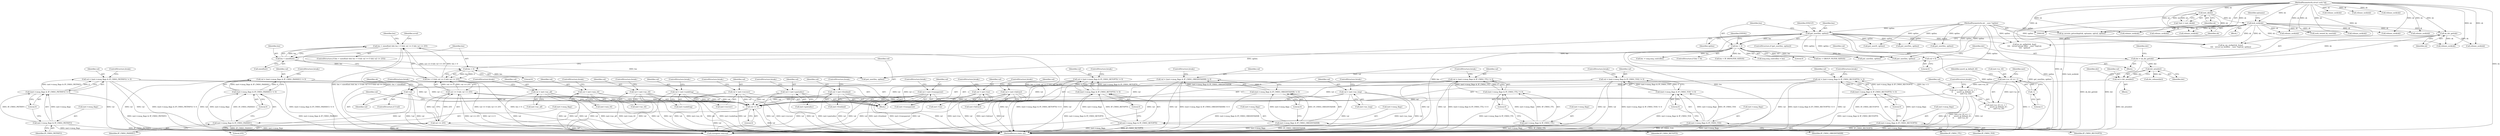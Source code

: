 digraph "0_linux_f6d8bd051c391c1c0458a30b2a7abcd939329259_25@API" {
"1000644" [label="(Call,len < sizeof(int) && len > 0 && val >= 0 && val <= 255)"];
"1000645" [label="(Call,len < sizeof(int))"];
"1000138" [label="(Call,len < 0)"];
"1000131" [label="(Call,get_user(len, optlen))"];
"1000105" [label="(MethodParameterIn,int __user *optlen)"];
"1000649" [label="(Call,len > 0 && val >= 0 && val <= 255)"];
"1000650" [label="(Call,len > 0)"];
"1000653" [label="(Call,val >= 0 && val <= 255)"];
"1000654" [label="(Call,val >= 0)"];
"1000629" [label="(Call,val = inet->min_ttl)"];
"1000222" [label="(Call,val = (inet->cmsg_flags & IP_CMSG_PKTINFO) != 0)"];
"1000224" [label="(Call,(inet->cmsg_flags & IP_CMSG_PKTINFO) != 0)"];
"1000225" [label="(Call,inet->cmsg_flags & IP_CMSG_PKTINFO)"];
"1000506" [label="(Call,val = inet->mc_all)"];
"1000378" [label="(Call,val = inet->mc_ttl)"];
"1000328" [label="(Call,val = inet->nodefrag)"];
"1000277" [label="(Call,val = (inet->cmsg_flags & IP_CMSG_PASSSEC) != 0)"];
"1000279" [label="(Call,(inet->cmsg_flags & IP_CMSG_PASSSEC) != 0)"];
"1000280" [label="(Call,inet->cmsg_flags & IP_CMSG_PASSSEC)"];
"1000299" [label="(Call,val = inet->tos)"];
"1000321" [label="(Call,val = inet->hdrincl)"];
"1000385" [label="(Call,val = inet->mc_loop)"];
"1000622" [label="(Call,val = inet->transparent)"];
"1000335" [label="(Call,val = inet->pmtudisc)"];
"1000306" [label="(Call,val = (inet->uc_ttl == -1 ?\n\t\t       sysctl_ip_default_ttl :\n\t\t       inet->uc_ttl))"];
"1000309" [label="(Call,inet->uc_ttl == -1)"];
"1000313" [label="(Call,-1)"];
"1000615" [label="(Call,val = inet->freebind)"];
"1000288" [label="(Call,val = (inet->cmsg_flags & IP_CMSG_ORIGDSTADDR) != 0)"];
"1000290" [label="(Call,(inet->cmsg_flags & IP_CMSG_ORIGDSTADDR) != 0)"];
"1000291" [label="(Call,inet->cmsg_flags & IP_CMSG_ORIGDSTADDR)"];
"1000266" [label="(Call,val = (inet->cmsg_flags & IP_CMSG_RETOPTS) != 0)"];
"1000268" [label="(Call,(inet->cmsg_flags & IP_CMSG_RETOPTS) != 0)"];
"1000269" [label="(Call,inet->cmsg_flags & IP_CMSG_RETOPTS)"];
"1000233" [label="(Call,val = (inet->cmsg_flags & IP_CMSG_TTL) != 0)"];
"1000235" [label="(Call,(inet->cmsg_flags & IP_CMSG_TTL) != 0)"];
"1000236" [label="(Call,inet->cmsg_flags & IP_CMSG_TTL)"];
"1000361" [label="(Call,!val)"];
"1000344" [label="(Call,val = 0)"];
"1000354" [label="(Call,val = dst_mtu(dst))"];
"1000356" [label="(Call,dst_mtu(dst))"];
"1000347" [label="(Call,dst = sk_dst_get(sk))"];
"1000349" [label="(Call,sk_dst_get(sk))"];
"1000144" [label="(Call,lock_sock(sk))"];
"1000110" [label="(Call,inet_sk(sk))"];
"1000101" [label="(MethodParameterIn,struct sock *sk)"];
"1000371" [label="(Call,val = inet->recverr)"];
"1000244" [label="(Call,val = (inet->cmsg_flags & IP_CMSG_TOS) != 0)"];
"1000246" [label="(Call,(inet->cmsg_flags & IP_CMSG_TOS) != 0)"];
"1000247" [label="(Call,inet->cmsg_flags & IP_CMSG_TOS)"];
"1000255" [label="(Call,val = (inet->cmsg_flags & IP_CMSG_RECVOPTS) != 0)"];
"1000257" [label="(Call,(inet->cmsg_flags & IP_CMSG_RECVOPTS) != 0)"];
"1000258" [label="(Call,inet->cmsg_flags & IP_CMSG_RECVOPTS)"];
"1000657" [label="(Call,val <= 255)"];
"1000641" [label="(Call,release_sock(sk))"];
"1000404" [label="(Call,put_user(len, optlen))"];
"1000281" [label="(Call,inet->cmsg_flags)"];
"1000244" [label="(Call,val = (inet->cmsg_flags & IP_CMSG_TOS) != 0)"];
"1000624" [label="(Call,inet->transparent)"];
"1000354" [label="(Call,val = dst_mtu(dst))"];
"1000296" [label="(Literal,0)"];
"1000246" [label="(Call,(inet->cmsg_flags & IP_CMSG_TOS) != 0)"];
"1000706" [label="(MethodReturn,static int)"];
"1000468" [label="(Call,len < GROUP_FILTER_SIZE(0))"];
"1000140" [label="(Literal,0)"];
"1000105" [label="(MethodParameterIn,int __user *optlen)"];
"1000314" [label="(Literal,1)"];
"1000330" [label="(Call,inet->nodefrag)"];
"1000235" [label="(Call,(inet->cmsg_flags & IP_CMSG_TTL) != 0)"];
"1000386" [label="(Identifier,val)"];
"1000251" [label="(Identifier,IP_CMSG_TOS)"];
"1000267" [label="(Identifier,val)"];
"1000300" [label="(Identifier,val)"];
"1000266" [label="(Call,val = (inet->cmsg_flags & IP_CMSG_RETOPTS) != 0)"];
"1000258" [label="(Call,inet->cmsg_flags & IP_CMSG_RECVOPTS)"];
"1000317" [label="(Identifier,inet)"];
"1000257" [label="(Call,(inet->cmsg_flags & IP_CMSG_RECVOPTS) != 0)"];
"1000658" [label="(Identifier,val)"];
"1000111" [label="(Identifier,sk)"];
"1000106" [label="(Block,)"];
"1000280" [label="(Call,inet->cmsg_flags & IP_CMSG_PASSSEC)"];
"1000378" [label="(Call,val = inet->mc_ttl)"];
"1000297" [label="(ControlStructure,break;)"];
"1000646" [label="(Identifier,len)"];
"1000145" [label="(Identifier,sk)"];
"1000340" [label="(ControlStructure,break;)"];
"1000342" [label="(Block,)"];
"1000486" [label="(Call,release_sock(sk))"];
"1000364" [label="(Call,release_sock(sk))"];
"1000644" [label="(Call,len < sizeof(int) && len > 0 && val >= 0 && val <= 255)"];
"1000620" [label="(ControlStructure,break;)"];
"1000345" [label="(Identifier,val)"];
"1000605" [label="(Call,len -= msg.msg_controllen)"];
"1000241" [label="(Literal,0)"];
"1000690" [label="(Identifier,len)"];
"1000328" [label="(Call,val = inet->nodefrag)"];
"1000236" [label="(Call,inet->cmsg_flags & IP_CMSG_TTL)"];
"1000277" [label="(Call,val = (inet->cmsg_flags & IP_CMSG_PASSSEC) != 0)"];
"1000615" [label="(Call,val = inet->freebind)"];
"1000335" [label="(Call,val = inet->pmtudisc)"];
"1000515" [label="(Call,release_sock(sk))"];
"1000385" [label="(Call,val = inet->mc_loop)"];
"1000350" [label="(Identifier,sk)"];
"1000226" [label="(Call,inet->cmsg_flags)"];
"1000344" [label="(Call,val = 0)"];
"1000101" [label="(MethodParameterIn,struct sock *sk)"];
"1000259" [label="(Call,inet->cmsg_flags)"];
"1000108" [label="(Call,*inet = inet_sk(sk))"];
"1000242" [label="(ControlStructure,break;)"];
"1000203" [label="(Call,put_user(len, optlen))"];
"1000346" [label="(Literal,0)"];
"1000284" [label="(Identifier,IP_CMSG_PASSSEC)"];
"1000627" [label="(ControlStructure,break;)"];
"1000650" [label="(Call,len > 0)"];
"1000233" [label="(Call,val = (inet->cmsg_flags & IP_CMSG_TTL) != 0)"];
"1000147" [label="(Identifier,optname)"];
"1000657" [label="(Call,val <= 255)"];
"1000275" [label="(ControlStructure,break;)"];
"1000240" [label="(Identifier,IP_CMSG_TTL)"];
"1000222" [label="(Call,val = (inet->cmsg_flags & IP_CMSG_PKTINFO) != 0)"];
"1000229" [label="(Identifier,IP_CMSG_PKTINFO)"];
"1000652" [label="(Literal,0)"];
"1000252" [label="(Literal,0)"];
"1000274" [label="(Literal,0)"];
"1000376" [label="(ControlStructure,break;)"];
"1000431" [label="(Call,release_sock(sk))"];
"1000473" [label="(Call,release_sock(sk))"];
"1000263" [label="(Literal,0)"];
"1000132" [label="(Identifier,len)"];
"1000137" [label="(ControlStructure,if (len < 0))"];
"1000285" [label="(Literal,0)"];
"1000295" [label="(Identifier,IP_CMSG_ORIGDSTADDR)"];
"1000269" [label="(Call,inet->cmsg_flags & IP_CMSG_RETOPTS)"];
"1000234" [label="(Identifier,val)"];
"1000255" [label="(Call,val = (inet->cmsg_flags & IP_CMSG_RECVOPTS) != 0)"];
"1000256" [label="(Identifier,val)"];
"1000352" [label="(Identifier,dst)"];
"1000188" [label="(Call,release_sock(sk))"];
"1000279" [label="(Call,(inet->cmsg_flags & IP_CMSG_PASSSEC) != 0)"];
"1000143" [label="(Identifier,EINVAL)"];
"1000507" [label="(Identifier,val)"];
"1000459" [label="(Call,release_sock(sk))"];
"1000501" [label="(Call,release_sock(sk))"];
"1000631" [label="(Call,inet->min_ttl)"];
"1000262" [label="(Identifier,IP_CMSG_RECVOPTS)"];
"1000426" [label="(Call,len < IP_MSFILTER_SIZE(0))"];
"1000337" [label="(Call,inet->pmtudisc)"];
"1000365" [label="(Identifier,sk)"];
"1000336" [label="(Identifier,val)"];
"1000654" [label="(Call,val >= 0)"];
"1000656" [label="(Literal,0)"];
"1000373" [label="(Call,inet->recverr)"];
"1000138" [label="(Call,len < 0)"];
"1000237" [label="(Call,inet->cmsg_flags)"];
"1000268" [label="(Call,(inet->cmsg_flags & IP_CMSG_RETOPTS) != 0)"];
"1000323" [label="(Call,inet->hdrincl)"];
"1000315" [label="(Identifier,sysctl_ip_default_ttl)"];
"1000353" [label="(Block,)"];
"1000110" [label="(Call,inet_sk(sk))"];
"1000634" [label="(ControlStructure,break;)"];
"1000387" [label="(Call,inet->mc_loop)"];
"1000253" [label="(ControlStructure,break;)"];
"1000270" [label="(Call,inet->cmsg_flags)"];
"1000223" [label="(Identifier,val)"];
"1000630" [label="(Identifier,val)"];
"1000308" [label="(Call,inet->uc_ttl == -1 ?\n\t\t       sysctl_ip_default_ttl :\n\t\t       inet->uc_ttl)"];
"1000671" [label="(Call,put_user(len, optlen))"];
"1000347" [label="(Call,dst = sk_dst_get(sk))"];
"1000493" [label="(Call,ip_mc_gsfget(sk, &gsf,\n\t\t\t\t   (struct group_filter __user *)optval,\n\t\t\t\t   optlen))"];
"1000383" [label="(ControlStructure,break;)"];
"1000356" [label="(Call,dst_mtu(dst))"];
"1000357" [label="(Identifier,dst)"];
"1000349" [label="(Call,sk_dst_get(sk))"];
"1000645" [label="(Call,len < sizeof(int))"];
"1000310" [label="(Call,inet->uc_ttl)"];
"1000165" [label="(Call,sock_owned_by_user(sk))"];
"1000511" [label="(ControlStructure,break;)"];
"1000309" [label="(Call,inet->uc_ttl == -1)"];
"1000197" [label="(Call,put_user(0, optlen))"];
"1000371" [label="(Call,val = inet->recverr)"];
"1000326" [label="(ControlStructure,break;)"];
"1000659" [label="(Literal,255)"];
"1000333" [label="(ControlStructure,break;)"];
"1000225" [label="(Call,inet->cmsg_flags & IP_CMSG_PKTINFO)"];
"1000304" [label="(ControlStructure,break;)"];
"1000231" [label="(ControlStructure,break;)"];
"1000329" [label="(Identifier,val)"];
"1000617" [label="(Call,inet->freebind)"];
"1000248" [label="(Call,inet->cmsg_flags)"];
"1000360" [label="(ControlStructure,if (!val))"];
"1000307" [label="(Identifier,val)"];
"1000653" [label="(Call,val >= 0 && val <= 255)"];
"1000148" [label="(Block,)"];
"1000390" [label="(ControlStructure,break;)"];
"1000286" [label="(ControlStructure,break;)"];
"1000623" [label="(Identifier,val)"];
"1000664" [label="(Call,(unsigned char)val)"];
"1000611" [label="(Call,put_user(len, optlen))"];
"1000380" [label="(Call,inet->mc_ttl)"];
"1000289" [label="(Identifier,val)"];
"1000451" [label="(Call,ip_mc_msfget(sk, &msf,\n\t\t\t\t   (struct ip_msfilter __user *)optval, optlen))"];
"1000506" [label="(Call,val = inet->mc_all)"];
"1000299" [label="(Call,val = inet->tos)"];
"1000361" [label="(Call,!val)"];
"1000291" [label="(Call,inet->cmsg_flags & IP_CMSG_ORIGDSTADDR)"];
"1000372" [label="(Identifier,val)"];
"1000144" [label="(Call,lock_sock(sk))"];
"1000531" [label="(Call,msg.msg_controllen = len)"];
"1000369" [label="(ControlStructure,break;)"];
"1000321" [label="(Call,val = inet->hdrincl)"];
"1000348" [label="(Identifier,dst)"];
"1000273" [label="(Identifier,IP_CMSG_RETOPTS)"];
"1000136" [label="(Identifier,EFAULT)"];
"1000319" [label="(ControlStructure,break;)"];
"1000622" [label="(Call,val = inet->transparent)"];
"1000359" [label="(Identifier,dst)"];
"1000301" [label="(Call,inet->tos)"];
"1000508" [label="(Call,inet->mc_all)"];
"1000636" [label="(Call,release_sock(sk))"];
"1000355" [label="(Identifier,val)"];
"1000647" [label="(Call,sizeof(int))"];
"1000655" [label="(Identifier,val)"];
"1000131" [label="(Call,get_user(len, optlen))"];
"1000290" [label="(Call,(inet->cmsg_flags & IP_CMSG_ORIGDSTADDR) != 0)"];
"1000133" [label="(Identifier,optlen)"];
"1000651" [label="(Identifier,len)"];
"1000230" [label="(Literal,0)"];
"1000401" [label="(Call,release_sock(sk))"];
"1000313" [label="(Call,-1)"];
"1000629" [label="(Call,val = inet->min_ttl)"];
"1000663" [label="(Identifier,ucval)"];
"1000689" [label="(Call,put_user(len, optlen))"];
"1000643" [label="(ControlStructure,if (len < sizeof(int) && len > 0 && val >= 0 && val <= 255))"];
"1000292" [label="(Call,inet->cmsg_flags)"];
"1000125" [label="(Call,ip_mroute_getsockopt(sk, optname, optval, optlen))"];
"1000306" [label="(Call,val = (inet->uc_ttl == -1 ?\n\t\t       sysctl_ip_default_ttl :\n\t\t       inet->uc_ttl))"];
"1000139" [label="(Identifier,len)"];
"1000247" [label="(Call,inet->cmsg_flags & IP_CMSG_TOS)"];
"1000288" [label="(Call,val = (inet->cmsg_flags & IP_CMSG_ORIGDSTADDR) != 0)"];
"1000224" [label="(Call,(inet->cmsg_flags & IP_CMSG_PKTINFO) != 0)"];
"1000322" [label="(Identifier,val)"];
"1000264" [label="(ControlStructure,break;)"];
"1000278" [label="(Identifier,val)"];
"1000444" [label="(Call,release_sock(sk))"];
"1000130" [label="(ControlStructure,if (get_user(len, optlen)))"];
"1000616" [label="(Identifier,val)"];
"1000245" [label="(Identifier,val)"];
"1000379" [label="(Identifier,val)"];
"1000649" [label="(Call,len > 0 && val >= 0 && val <= 255)"];
"1000362" [label="(Identifier,val)"];
"1000358" [label="(Call,dst_release(dst))"];
"1000644" -> "1000643"  [label="AST: "];
"1000644" -> "1000645"  [label="CFG: "];
"1000644" -> "1000649"  [label="CFG: "];
"1000645" -> "1000644"  [label="AST: "];
"1000649" -> "1000644"  [label="AST: "];
"1000663" -> "1000644"  [label="CFG: "];
"1000690" -> "1000644"  [label="CFG: "];
"1000644" -> "1000706"  [label="DDG: len < sizeof(int) && len > 0 && val >= 0 && val <= 255"];
"1000644" -> "1000706"  [label="DDG: len > 0 && val >= 0 && val <= 255"];
"1000644" -> "1000706"  [label="DDG: len < sizeof(int)"];
"1000645" -> "1000644"  [label="DDG: len"];
"1000649" -> "1000644"  [label="DDG: len > 0"];
"1000649" -> "1000644"  [label="DDG: val >= 0 && val <= 255"];
"1000645" -> "1000647"  [label="CFG: "];
"1000646" -> "1000645"  [label="AST: "];
"1000647" -> "1000645"  [label="AST: "];
"1000651" -> "1000645"  [label="CFG: "];
"1000138" -> "1000645"  [label="DDG: len"];
"1000645" -> "1000650"  [label="DDG: len"];
"1000645" -> "1000689"  [label="DDG: len"];
"1000138" -> "1000137"  [label="AST: "];
"1000138" -> "1000140"  [label="CFG: "];
"1000139" -> "1000138"  [label="AST: "];
"1000140" -> "1000138"  [label="AST: "];
"1000143" -> "1000138"  [label="CFG: "];
"1000145" -> "1000138"  [label="CFG: "];
"1000138" -> "1000706"  [label="DDG: len"];
"1000138" -> "1000706"  [label="DDG: len < 0"];
"1000131" -> "1000138"  [label="DDG: len"];
"1000138" -> "1000203"  [label="DDG: len"];
"1000138" -> "1000404"  [label="DDG: len"];
"1000138" -> "1000426"  [label="DDG: len"];
"1000138" -> "1000468"  [label="DDG: len"];
"1000138" -> "1000531"  [label="DDG: len"];
"1000138" -> "1000605"  [label="DDG: len"];
"1000131" -> "1000130"  [label="AST: "];
"1000131" -> "1000133"  [label="CFG: "];
"1000132" -> "1000131"  [label="AST: "];
"1000133" -> "1000131"  [label="AST: "];
"1000136" -> "1000131"  [label="CFG: "];
"1000139" -> "1000131"  [label="CFG: "];
"1000131" -> "1000706"  [label="DDG: len"];
"1000131" -> "1000706"  [label="DDG: optlen"];
"1000131" -> "1000706"  [label="DDG: get_user(len, optlen)"];
"1000105" -> "1000131"  [label="DDG: optlen"];
"1000131" -> "1000197"  [label="DDG: optlen"];
"1000131" -> "1000203"  [label="DDG: optlen"];
"1000131" -> "1000404"  [label="DDG: optlen"];
"1000131" -> "1000451"  [label="DDG: optlen"];
"1000131" -> "1000493"  [label="DDG: optlen"];
"1000131" -> "1000611"  [label="DDG: optlen"];
"1000131" -> "1000671"  [label="DDG: optlen"];
"1000131" -> "1000689"  [label="DDG: optlen"];
"1000105" -> "1000100"  [label="AST: "];
"1000105" -> "1000706"  [label="DDG: optlen"];
"1000105" -> "1000125"  [label="DDG: optlen"];
"1000105" -> "1000197"  [label="DDG: optlen"];
"1000105" -> "1000203"  [label="DDG: optlen"];
"1000105" -> "1000404"  [label="DDG: optlen"];
"1000105" -> "1000451"  [label="DDG: optlen"];
"1000105" -> "1000493"  [label="DDG: optlen"];
"1000105" -> "1000611"  [label="DDG: optlen"];
"1000105" -> "1000671"  [label="DDG: optlen"];
"1000105" -> "1000689"  [label="DDG: optlen"];
"1000649" -> "1000650"  [label="CFG: "];
"1000649" -> "1000653"  [label="CFG: "];
"1000650" -> "1000649"  [label="AST: "];
"1000653" -> "1000649"  [label="AST: "];
"1000649" -> "1000706"  [label="DDG: len > 0"];
"1000649" -> "1000706"  [label="DDG: val >= 0 && val <= 255"];
"1000650" -> "1000649"  [label="DDG: len"];
"1000650" -> "1000649"  [label="DDG: 0"];
"1000653" -> "1000649"  [label="DDG: val >= 0"];
"1000653" -> "1000649"  [label="DDG: val <= 255"];
"1000650" -> "1000652"  [label="CFG: "];
"1000651" -> "1000650"  [label="AST: "];
"1000652" -> "1000650"  [label="AST: "];
"1000655" -> "1000650"  [label="CFG: "];
"1000650" -> "1000689"  [label="DDG: len"];
"1000653" -> "1000654"  [label="CFG: "];
"1000653" -> "1000657"  [label="CFG: "];
"1000654" -> "1000653"  [label="AST: "];
"1000657" -> "1000653"  [label="AST: "];
"1000653" -> "1000706"  [label="DDG: val <= 255"];
"1000653" -> "1000706"  [label="DDG: val >= 0"];
"1000654" -> "1000653"  [label="DDG: val"];
"1000654" -> "1000653"  [label="DDG: 0"];
"1000657" -> "1000653"  [label="DDG: val"];
"1000657" -> "1000653"  [label="DDG: 255"];
"1000654" -> "1000656"  [label="CFG: "];
"1000655" -> "1000654"  [label="AST: "];
"1000656" -> "1000654"  [label="AST: "];
"1000658" -> "1000654"  [label="CFG: "];
"1000654" -> "1000706"  [label="DDG: val"];
"1000629" -> "1000654"  [label="DDG: val"];
"1000222" -> "1000654"  [label="DDG: val"];
"1000506" -> "1000654"  [label="DDG: val"];
"1000378" -> "1000654"  [label="DDG: val"];
"1000328" -> "1000654"  [label="DDG: val"];
"1000277" -> "1000654"  [label="DDG: val"];
"1000299" -> "1000654"  [label="DDG: val"];
"1000321" -> "1000654"  [label="DDG: val"];
"1000385" -> "1000654"  [label="DDG: val"];
"1000622" -> "1000654"  [label="DDG: val"];
"1000335" -> "1000654"  [label="DDG: val"];
"1000306" -> "1000654"  [label="DDG: val"];
"1000615" -> "1000654"  [label="DDG: val"];
"1000288" -> "1000654"  [label="DDG: val"];
"1000266" -> "1000654"  [label="DDG: val"];
"1000233" -> "1000654"  [label="DDG: val"];
"1000361" -> "1000654"  [label="DDG: val"];
"1000371" -> "1000654"  [label="DDG: val"];
"1000244" -> "1000654"  [label="DDG: val"];
"1000255" -> "1000654"  [label="DDG: val"];
"1000654" -> "1000657"  [label="DDG: val"];
"1000654" -> "1000664"  [label="DDG: val"];
"1000629" -> "1000148"  [label="AST: "];
"1000629" -> "1000631"  [label="CFG: "];
"1000630" -> "1000629"  [label="AST: "];
"1000631" -> "1000629"  [label="AST: "];
"1000634" -> "1000629"  [label="CFG: "];
"1000629" -> "1000706"  [label="DDG: val"];
"1000629" -> "1000706"  [label="DDG: inet->min_ttl"];
"1000629" -> "1000664"  [label="DDG: val"];
"1000222" -> "1000148"  [label="AST: "];
"1000222" -> "1000224"  [label="CFG: "];
"1000223" -> "1000222"  [label="AST: "];
"1000224" -> "1000222"  [label="AST: "];
"1000231" -> "1000222"  [label="CFG: "];
"1000222" -> "1000706"  [label="DDG: val"];
"1000222" -> "1000706"  [label="DDG: (inet->cmsg_flags & IP_CMSG_PKTINFO) != 0"];
"1000224" -> "1000222"  [label="DDG: inet->cmsg_flags & IP_CMSG_PKTINFO"];
"1000224" -> "1000222"  [label="DDG: 0"];
"1000222" -> "1000664"  [label="DDG: val"];
"1000224" -> "1000230"  [label="CFG: "];
"1000225" -> "1000224"  [label="AST: "];
"1000230" -> "1000224"  [label="AST: "];
"1000224" -> "1000706"  [label="DDG: inet->cmsg_flags & IP_CMSG_PKTINFO"];
"1000225" -> "1000224"  [label="DDG: inet->cmsg_flags"];
"1000225" -> "1000224"  [label="DDG: IP_CMSG_PKTINFO"];
"1000225" -> "1000229"  [label="CFG: "];
"1000226" -> "1000225"  [label="AST: "];
"1000229" -> "1000225"  [label="AST: "];
"1000230" -> "1000225"  [label="CFG: "];
"1000225" -> "1000706"  [label="DDG: inet->cmsg_flags"];
"1000225" -> "1000706"  [label="DDG: IP_CMSG_PKTINFO"];
"1000506" -> "1000148"  [label="AST: "];
"1000506" -> "1000508"  [label="CFG: "];
"1000507" -> "1000506"  [label="AST: "];
"1000508" -> "1000506"  [label="AST: "];
"1000511" -> "1000506"  [label="CFG: "];
"1000506" -> "1000706"  [label="DDG: val"];
"1000506" -> "1000706"  [label="DDG: inet->mc_all"];
"1000506" -> "1000664"  [label="DDG: val"];
"1000378" -> "1000148"  [label="AST: "];
"1000378" -> "1000380"  [label="CFG: "];
"1000379" -> "1000378"  [label="AST: "];
"1000380" -> "1000378"  [label="AST: "];
"1000383" -> "1000378"  [label="CFG: "];
"1000378" -> "1000706"  [label="DDG: inet->mc_ttl"];
"1000378" -> "1000706"  [label="DDG: val"];
"1000378" -> "1000664"  [label="DDG: val"];
"1000328" -> "1000148"  [label="AST: "];
"1000328" -> "1000330"  [label="CFG: "];
"1000329" -> "1000328"  [label="AST: "];
"1000330" -> "1000328"  [label="AST: "];
"1000333" -> "1000328"  [label="CFG: "];
"1000328" -> "1000706"  [label="DDG: val"];
"1000328" -> "1000706"  [label="DDG: inet->nodefrag"];
"1000328" -> "1000664"  [label="DDG: val"];
"1000277" -> "1000148"  [label="AST: "];
"1000277" -> "1000279"  [label="CFG: "];
"1000278" -> "1000277"  [label="AST: "];
"1000279" -> "1000277"  [label="AST: "];
"1000286" -> "1000277"  [label="CFG: "];
"1000277" -> "1000706"  [label="DDG: val"];
"1000277" -> "1000706"  [label="DDG: (inet->cmsg_flags & IP_CMSG_PASSSEC) != 0"];
"1000279" -> "1000277"  [label="DDG: inet->cmsg_flags & IP_CMSG_PASSSEC"];
"1000279" -> "1000277"  [label="DDG: 0"];
"1000277" -> "1000664"  [label="DDG: val"];
"1000279" -> "1000285"  [label="CFG: "];
"1000280" -> "1000279"  [label="AST: "];
"1000285" -> "1000279"  [label="AST: "];
"1000279" -> "1000706"  [label="DDG: inet->cmsg_flags & IP_CMSG_PASSSEC"];
"1000280" -> "1000279"  [label="DDG: inet->cmsg_flags"];
"1000280" -> "1000279"  [label="DDG: IP_CMSG_PASSSEC"];
"1000280" -> "1000284"  [label="CFG: "];
"1000281" -> "1000280"  [label="AST: "];
"1000284" -> "1000280"  [label="AST: "];
"1000285" -> "1000280"  [label="CFG: "];
"1000280" -> "1000706"  [label="DDG: IP_CMSG_PASSSEC"];
"1000280" -> "1000706"  [label="DDG: inet->cmsg_flags"];
"1000299" -> "1000148"  [label="AST: "];
"1000299" -> "1000301"  [label="CFG: "];
"1000300" -> "1000299"  [label="AST: "];
"1000301" -> "1000299"  [label="AST: "];
"1000304" -> "1000299"  [label="CFG: "];
"1000299" -> "1000706"  [label="DDG: inet->tos"];
"1000299" -> "1000706"  [label="DDG: val"];
"1000299" -> "1000664"  [label="DDG: val"];
"1000321" -> "1000148"  [label="AST: "];
"1000321" -> "1000323"  [label="CFG: "];
"1000322" -> "1000321"  [label="AST: "];
"1000323" -> "1000321"  [label="AST: "];
"1000326" -> "1000321"  [label="CFG: "];
"1000321" -> "1000706"  [label="DDG: val"];
"1000321" -> "1000706"  [label="DDG: inet->hdrincl"];
"1000321" -> "1000664"  [label="DDG: val"];
"1000385" -> "1000148"  [label="AST: "];
"1000385" -> "1000387"  [label="CFG: "];
"1000386" -> "1000385"  [label="AST: "];
"1000387" -> "1000385"  [label="AST: "];
"1000390" -> "1000385"  [label="CFG: "];
"1000385" -> "1000706"  [label="DDG: inet->mc_loop"];
"1000385" -> "1000706"  [label="DDG: val"];
"1000385" -> "1000664"  [label="DDG: val"];
"1000622" -> "1000148"  [label="AST: "];
"1000622" -> "1000624"  [label="CFG: "];
"1000623" -> "1000622"  [label="AST: "];
"1000624" -> "1000622"  [label="AST: "];
"1000627" -> "1000622"  [label="CFG: "];
"1000622" -> "1000706"  [label="DDG: val"];
"1000622" -> "1000706"  [label="DDG: inet->transparent"];
"1000622" -> "1000664"  [label="DDG: val"];
"1000335" -> "1000148"  [label="AST: "];
"1000335" -> "1000337"  [label="CFG: "];
"1000336" -> "1000335"  [label="AST: "];
"1000337" -> "1000335"  [label="AST: "];
"1000340" -> "1000335"  [label="CFG: "];
"1000335" -> "1000706"  [label="DDG: val"];
"1000335" -> "1000706"  [label="DDG: inet->pmtudisc"];
"1000335" -> "1000664"  [label="DDG: val"];
"1000306" -> "1000148"  [label="AST: "];
"1000306" -> "1000308"  [label="CFG: "];
"1000307" -> "1000306"  [label="AST: "];
"1000308" -> "1000306"  [label="AST: "];
"1000319" -> "1000306"  [label="CFG: "];
"1000306" -> "1000706"  [label="DDG: val"];
"1000306" -> "1000706"  [label="DDG: inet->uc_ttl == -1 ?\n\t\t       sysctl_ip_default_ttl :\n\t\t       inet->uc_ttl"];
"1000309" -> "1000306"  [label="DDG: inet->uc_ttl"];
"1000306" -> "1000664"  [label="DDG: val"];
"1000309" -> "1000308"  [label="AST: "];
"1000309" -> "1000313"  [label="CFG: "];
"1000310" -> "1000309"  [label="AST: "];
"1000313" -> "1000309"  [label="AST: "];
"1000315" -> "1000309"  [label="CFG: "];
"1000317" -> "1000309"  [label="CFG: "];
"1000309" -> "1000706"  [label="DDG: -1"];
"1000313" -> "1000309"  [label="DDG: 1"];
"1000309" -> "1000308"  [label="DDG: inet->uc_ttl"];
"1000313" -> "1000314"  [label="CFG: "];
"1000314" -> "1000313"  [label="AST: "];
"1000615" -> "1000148"  [label="AST: "];
"1000615" -> "1000617"  [label="CFG: "];
"1000616" -> "1000615"  [label="AST: "];
"1000617" -> "1000615"  [label="AST: "];
"1000620" -> "1000615"  [label="CFG: "];
"1000615" -> "1000706"  [label="DDG: inet->freebind"];
"1000615" -> "1000706"  [label="DDG: val"];
"1000615" -> "1000664"  [label="DDG: val"];
"1000288" -> "1000148"  [label="AST: "];
"1000288" -> "1000290"  [label="CFG: "];
"1000289" -> "1000288"  [label="AST: "];
"1000290" -> "1000288"  [label="AST: "];
"1000297" -> "1000288"  [label="CFG: "];
"1000288" -> "1000706"  [label="DDG: (inet->cmsg_flags & IP_CMSG_ORIGDSTADDR) != 0"];
"1000288" -> "1000706"  [label="DDG: val"];
"1000290" -> "1000288"  [label="DDG: inet->cmsg_flags & IP_CMSG_ORIGDSTADDR"];
"1000290" -> "1000288"  [label="DDG: 0"];
"1000288" -> "1000664"  [label="DDG: val"];
"1000290" -> "1000296"  [label="CFG: "];
"1000291" -> "1000290"  [label="AST: "];
"1000296" -> "1000290"  [label="AST: "];
"1000290" -> "1000706"  [label="DDG: inet->cmsg_flags & IP_CMSG_ORIGDSTADDR"];
"1000291" -> "1000290"  [label="DDG: inet->cmsg_flags"];
"1000291" -> "1000290"  [label="DDG: IP_CMSG_ORIGDSTADDR"];
"1000291" -> "1000295"  [label="CFG: "];
"1000292" -> "1000291"  [label="AST: "];
"1000295" -> "1000291"  [label="AST: "];
"1000296" -> "1000291"  [label="CFG: "];
"1000291" -> "1000706"  [label="DDG: inet->cmsg_flags"];
"1000291" -> "1000706"  [label="DDG: IP_CMSG_ORIGDSTADDR"];
"1000266" -> "1000148"  [label="AST: "];
"1000266" -> "1000268"  [label="CFG: "];
"1000267" -> "1000266"  [label="AST: "];
"1000268" -> "1000266"  [label="AST: "];
"1000275" -> "1000266"  [label="CFG: "];
"1000266" -> "1000706"  [label="DDG: (inet->cmsg_flags & IP_CMSG_RETOPTS) != 0"];
"1000266" -> "1000706"  [label="DDG: val"];
"1000268" -> "1000266"  [label="DDG: inet->cmsg_flags & IP_CMSG_RETOPTS"];
"1000268" -> "1000266"  [label="DDG: 0"];
"1000266" -> "1000664"  [label="DDG: val"];
"1000268" -> "1000274"  [label="CFG: "];
"1000269" -> "1000268"  [label="AST: "];
"1000274" -> "1000268"  [label="AST: "];
"1000268" -> "1000706"  [label="DDG: inet->cmsg_flags & IP_CMSG_RETOPTS"];
"1000269" -> "1000268"  [label="DDG: inet->cmsg_flags"];
"1000269" -> "1000268"  [label="DDG: IP_CMSG_RETOPTS"];
"1000269" -> "1000273"  [label="CFG: "];
"1000270" -> "1000269"  [label="AST: "];
"1000273" -> "1000269"  [label="AST: "];
"1000274" -> "1000269"  [label="CFG: "];
"1000269" -> "1000706"  [label="DDG: IP_CMSG_RETOPTS"];
"1000269" -> "1000706"  [label="DDG: inet->cmsg_flags"];
"1000233" -> "1000148"  [label="AST: "];
"1000233" -> "1000235"  [label="CFG: "];
"1000234" -> "1000233"  [label="AST: "];
"1000235" -> "1000233"  [label="AST: "];
"1000242" -> "1000233"  [label="CFG: "];
"1000233" -> "1000706"  [label="DDG: (inet->cmsg_flags & IP_CMSG_TTL) != 0"];
"1000233" -> "1000706"  [label="DDG: val"];
"1000235" -> "1000233"  [label="DDG: inet->cmsg_flags & IP_CMSG_TTL"];
"1000235" -> "1000233"  [label="DDG: 0"];
"1000233" -> "1000664"  [label="DDG: val"];
"1000235" -> "1000241"  [label="CFG: "];
"1000236" -> "1000235"  [label="AST: "];
"1000241" -> "1000235"  [label="AST: "];
"1000235" -> "1000706"  [label="DDG: inet->cmsg_flags & IP_CMSG_TTL"];
"1000236" -> "1000235"  [label="DDG: inet->cmsg_flags"];
"1000236" -> "1000235"  [label="DDG: IP_CMSG_TTL"];
"1000236" -> "1000240"  [label="CFG: "];
"1000237" -> "1000236"  [label="AST: "];
"1000240" -> "1000236"  [label="AST: "];
"1000241" -> "1000236"  [label="CFG: "];
"1000236" -> "1000706"  [label="DDG: inet->cmsg_flags"];
"1000236" -> "1000706"  [label="DDG: IP_CMSG_TTL"];
"1000361" -> "1000360"  [label="AST: "];
"1000361" -> "1000362"  [label="CFG: "];
"1000362" -> "1000361"  [label="AST: "];
"1000365" -> "1000361"  [label="CFG: "];
"1000369" -> "1000361"  [label="CFG: "];
"1000361" -> "1000706"  [label="DDG: !val"];
"1000361" -> "1000706"  [label="DDG: val"];
"1000344" -> "1000361"  [label="DDG: val"];
"1000354" -> "1000361"  [label="DDG: val"];
"1000361" -> "1000664"  [label="DDG: val"];
"1000344" -> "1000342"  [label="AST: "];
"1000344" -> "1000346"  [label="CFG: "];
"1000345" -> "1000344"  [label="AST: "];
"1000346" -> "1000344"  [label="AST: "];
"1000348" -> "1000344"  [label="CFG: "];
"1000354" -> "1000353"  [label="AST: "];
"1000354" -> "1000356"  [label="CFG: "];
"1000355" -> "1000354"  [label="AST: "];
"1000356" -> "1000354"  [label="AST: "];
"1000359" -> "1000354"  [label="CFG: "];
"1000354" -> "1000706"  [label="DDG: dst_mtu(dst)"];
"1000356" -> "1000354"  [label="DDG: dst"];
"1000356" -> "1000357"  [label="CFG: "];
"1000357" -> "1000356"  [label="AST: "];
"1000347" -> "1000356"  [label="DDG: dst"];
"1000356" -> "1000358"  [label="DDG: dst"];
"1000347" -> "1000342"  [label="AST: "];
"1000347" -> "1000349"  [label="CFG: "];
"1000348" -> "1000347"  [label="AST: "];
"1000349" -> "1000347"  [label="AST: "];
"1000352" -> "1000347"  [label="CFG: "];
"1000347" -> "1000706"  [label="DDG: sk_dst_get(sk)"];
"1000347" -> "1000706"  [label="DDG: dst"];
"1000349" -> "1000347"  [label="DDG: sk"];
"1000349" -> "1000350"  [label="CFG: "];
"1000350" -> "1000349"  [label="AST: "];
"1000144" -> "1000349"  [label="DDG: sk"];
"1000101" -> "1000349"  [label="DDG: sk"];
"1000349" -> "1000364"  [label="DDG: sk"];
"1000349" -> "1000641"  [label="DDG: sk"];
"1000144" -> "1000106"  [label="AST: "];
"1000144" -> "1000145"  [label="CFG: "];
"1000145" -> "1000144"  [label="AST: "];
"1000147" -> "1000144"  [label="CFG: "];
"1000144" -> "1000706"  [label="DDG: lock_sock(sk)"];
"1000110" -> "1000144"  [label="DDG: sk"];
"1000101" -> "1000144"  [label="DDG: sk"];
"1000144" -> "1000165"  [label="DDG: sk"];
"1000144" -> "1000401"  [label="DDG: sk"];
"1000144" -> "1000431"  [label="DDG: sk"];
"1000144" -> "1000444"  [label="DDG: sk"];
"1000144" -> "1000451"  [label="DDG: sk"];
"1000144" -> "1000473"  [label="DDG: sk"];
"1000144" -> "1000486"  [label="DDG: sk"];
"1000144" -> "1000493"  [label="DDG: sk"];
"1000144" -> "1000515"  [label="DDG: sk"];
"1000144" -> "1000636"  [label="DDG: sk"];
"1000144" -> "1000641"  [label="DDG: sk"];
"1000110" -> "1000108"  [label="AST: "];
"1000110" -> "1000111"  [label="CFG: "];
"1000111" -> "1000110"  [label="AST: "];
"1000108" -> "1000110"  [label="CFG: "];
"1000110" -> "1000706"  [label="DDG: sk"];
"1000110" -> "1000108"  [label="DDG: sk"];
"1000101" -> "1000110"  [label="DDG: sk"];
"1000110" -> "1000125"  [label="DDG: sk"];
"1000101" -> "1000100"  [label="AST: "];
"1000101" -> "1000706"  [label="DDG: sk"];
"1000101" -> "1000125"  [label="DDG: sk"];
"1000101" -> "1000165"  [label="DDG: sk"];
"1000101" -> "1000188"  [label="DDG: sk"];
"1000101" -> "1000364"  [label="DDG: sk"];
"1000101" -> "1000401"  [label="DDG: sk"];
"1000101" -> "1000431"  [label="DDG: sk"];
"1000101" -> "1000444"  [label="DDG: sk"];
"1000101" -> "1000451"  [label="DDG: sk"];
"1000101" -> "1000459"  [label="DDG: sk"];
"1000101" -> "1000473"  [label="DDG: sk"];
"1000101" -> "1000486"  [label="DDG: sk"];
"1000101" -> "1000493"  [label="DDG: sk"];
"1000101" -> "1000501"  [label="DDG: sk"];
"1000101" -> "1000515"  [label="DDG: sk"];
"1000101" -> "1000636"  [label="DDG: sk"];
"1000101" -> "1000641"  [label="DDG: sk"];
"1000371" -> "1000148"  [label="AST: "];
"1000371" -> "1000373"  [label="CFG: "];
"1000372" -> "1000371"  [label="AST: "];
"1000373" -> "1000371"  [label="AST: "];
"1000376" -> "1000371"  [label="CFG: "];
"1000371" -> "1000706"  [label="DDG: inet->recverr"];
"1000371" -> "1000706"  [label="DDG: val"];
"1000371" -> "1000664"  [label="DDG: val"];
"1000244" -> "1000148"  [label="AST: "];
"1000244" -> "1000246"  [label="CFG: "];
"1000245" -> "1000244"  [label="AST: "];
"1000246" -> "1000244"  [label="AST: "];
"1000253" -> "1000244"  [label="CFG: "];
"1000244" -> "1000706"  [label="DDG: val"];
"1000244" -> "1000706"  [label="DDG: (inet->cmsg_flags & IP_CMSG_TOS) != 0"];
"1000246" -> "1000244"  [label="DDG: inet->cmsg_flags & IP_CMSG_TOS"];
"1000246" -> "1000244"  [label="DDG: 0"];
"1000244" -> "1000664"  [label="DDG: val"];
"1000246" -> "1000252"  [label="CFG: "];
"1000247" -> "1000246"  [label="AST: "];
"1000252" -> "1000246"  [label="AST: "];
"1000246" -> "1000706"  [label="DDG: inet->cmsg_flags & IP_CMSG_TOS"];
"1000247" -> "1000246"  [label="DDG: inet->cmsg_flags"];
"1000247" -> "1000246"  [label="DDG: IP_CMSG_TOS"];
"1000247" -> "1000251"  [label="CFG: "];
"1000248" -> "1000247"  [label="AST: "];
"1000251" -> "1000247"  [label="AST: "];
"1000252" -> "1000247"  [label="CFG: "];
"1000247" -> "1000706"  [label="DDG: inet->cmsg_flags"];
"1000247" -> "1000706"  [label="DDG: IP_CMSG_TOS"];
"1000255" -> "1000148"  [label="AST: "];
"1000255" -> "1000257"  [label="CFG: "];
"1000256" -> "1000255"  [label="AST: "];
"1000257" -> "1000255"  [label="AST: "];
"1000264" -> "1000255"  [label="CFG: "];
"1000255" -> "1000706"  [label="DDG: (inet->cmsg_flags & IP_CMSG_RECVOPTS) != 0"];
"1000255" -> "1000706"  [label="DDG: val"];
"1000257" -> "1000255"  [label="DDG: inet->cmsg_flags & IP_CMSG_RECVOPTS"];
"1000257" -> "1000255"  [label="DDG: 0"];
"1000255" -> "1000664"  [label="DDG: val"];
"1000257" -> "1000263"  [label="CFG: "];
"1000258" -> "1000257"  [label="AST: "];
"1000263" -> "1000257"  [label="AST: "];
"1000257" -> "1000706"  [label="DDG: inet->cmsg_flags & IP_CMSG_RECVOPTS"];
"1000258" -> "1000257"  [label="DDG: inet->cmsg_flags"];
"1000258" -> "1000257"  [label="DDG: IP_CMSG_RECVOPTS"];
"1000258" -> "1000262"  [label="CFG: "];
"1000259" -> "1000258"  [label="AST: "];
"1000262" -> "1000258"  [label="AST: "];
"1000263" -> "1000258"  [label="CFG: "];
"1000258" -> "1000706"  [label="DDG: inet->cmsg_flags"];
"1000258" -> "1000706"  [label="DDG: IP_CMSG_RECVOPTS"];
"1000657" -> "1000659"  [label="CFG: "];
"1000658" -> "1000657"  [label="AST: "];
"1000659" -> "1000657"  [label="AST: "];
"1000657" -> "1000706"  [label="DDG: val"];
"1000657" -> "1000664"  [label="DDG: val"];
}
